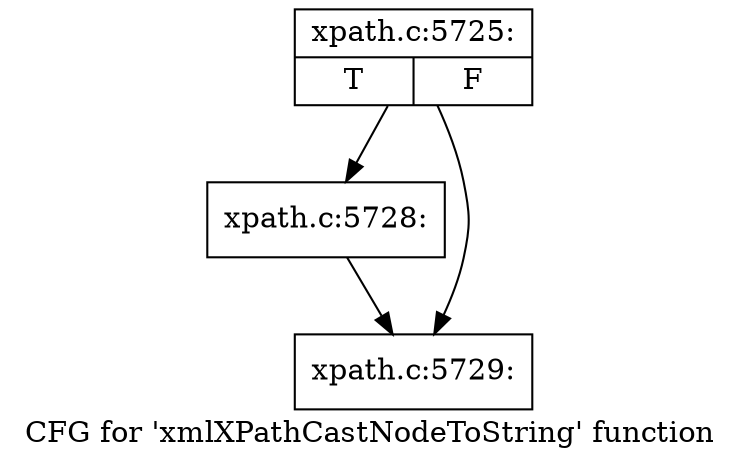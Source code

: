 digraph "CFG for 'xmlXPathCastNodeToString' function" {
	label="CFG for 'xmlXPathCastNodeToString' function";

	Node0x48d1c70 [shape=record,label="{xpath.c:5725:|{<s0>T|<s1>F}}"];
	Node0x48d1c70 -> Node0x48cd5c0;
	Node0x48d1c70 -> Node0x48cd610;
	Node0x48cd5c0 [shape=record,label="{xpath.c:5728:}"];
	Node0x48cd5c0 -> Node0x48cd610;
	Node0x48cd610 [shape=record,label="{xpath.c:5729:}"];
}
